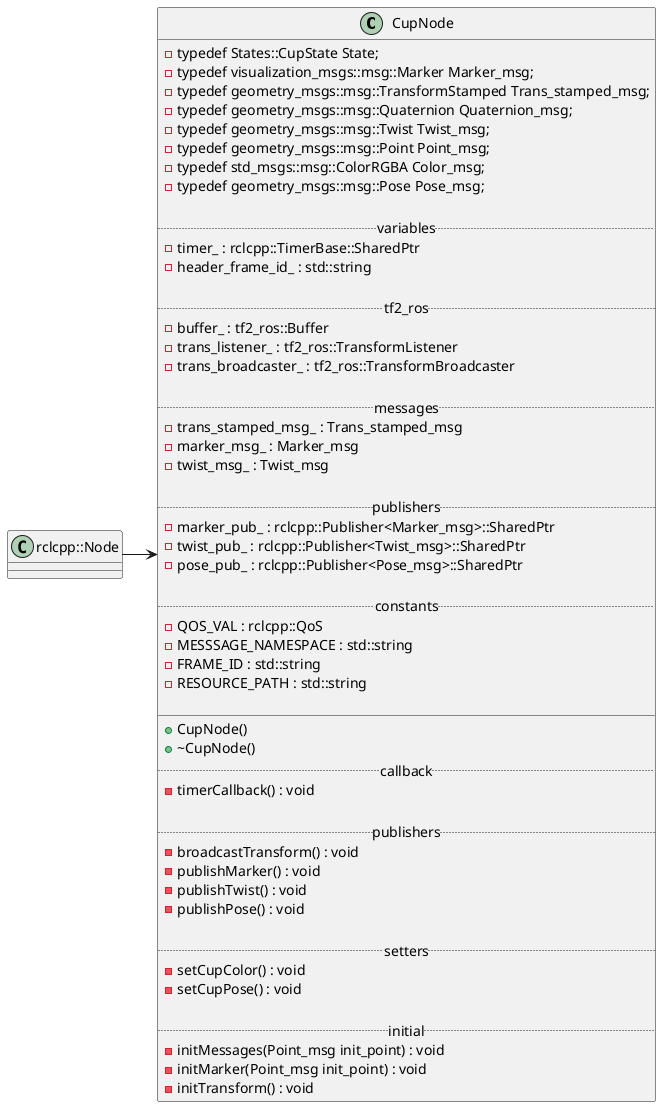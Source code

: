 @startuml

skinparam backgroundColor transparent

class CupNode {
{field} -typedef States::CupState State;
{field} -typedef visualization_msgs::msg::Marker Marker_msg;
{field} -typedef geometry_msgs::msg::TransformStamped Trans_stamped_msg;
{field} -typedef geometry_msgs::msg::Quaternion Quaternion_msg;
{field} -typedef geometry_msgs::msg::Twist Twist_msg;
{field} -typedef geometry_msgs::msg::Point Point_msg;
{field} -typedef std_msgs::msg::ColorRGBA Color_msg;
{field} -typedef geometry_msgs::msg::Pose Pose_msg;

..variables..
{field} -timer_ : rclcpp::TimerBase::SharedPtr
{field} -header_frame_id_ : std::string

..tf2_ros..
{field} -buffer_ : tf2_ros::Buffer
{field} -trans_listener_ : tf2_ros::TransformListener
{field} -trans_broadcaster_ : tf2_ros::TransformBroadcaster

..messages..
{field} -trans_stamped_msg_ : Trans_stamped_msg
{field} -marker_msg_ : Marker_msg
{field} -twist_msg_ : Twist_msg

..publishers..
{field} -marker_pub_ : rclcpp::Publisher<Marker_msg>::SharedPtr
{field} -twist_pub_ : rclcpp::Publisher<Twist_msg>::SharedPtr
{field} -pose_pub_ : rclcpp::Publisher<Pose_msg>::SharedPtr

..constants..
{field} -QOS_VAL : rclcpp::QoS
{field} -MESSSAGE_NAMESPACE : std::string
{field} -FRAME_ID : std::string
{field} -RESOURCE_PATH : std::string

__
{method} +CupNode()
{method} +~CupNode()
..callback..
{method} -timerCallback() : void

..publishers..
{method} -broadcastTransform() : void
{method} -publishMarker() : void
{method} -publishTwist() : void
{method} -publishPose() : void

..setters..
{method} -setCupColor() : void
{method} -setCupPose() : void

..initial..
{method} -initMessages(Point_msg init_point) : void
{method} -initMarker(Point_msg init_point) : void
{method} -initTransform() : void
}

class rclcpp::Node{}
rclcpp::Node->CupNode

@enduml


